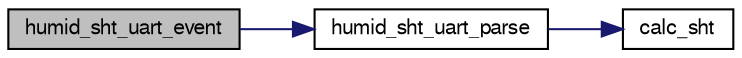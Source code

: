 digraph "humid_sht_uart_event"
{
  edge [fontname="FreeSans",fontsize="10",labelfontname="FreeSans",labelfontsize="10"];
  node [fontname="FreeSans",fontsize="10",shape=record];
  rankdir="LR";
  Node1 [label="humid_sht_uart_event",height=0.2,width=0.4,color="black", fillcolor="grey75", style="filled", fontcolor="black"];
  Node1 -> Node2 [color="midnightblue",fontsize="10",style="solid",fontname="FreeSans"];
  Node2 [label="humid_sht_uart_parse",height=0.2,width=0.4,color="black", fillcolor="white", style="filled",URL="$humid__sht__uart_8c.html#a7ce307830abca21533be9d925655064e"];
  Node2 -> Node3 [color="midnightblue",fontsize="10",style="solid",fontname="FreeSans"];
  Node3 [label="calc_sht",height=0.2,width=0.4,color="black", fillcolor="white", style="filled",URL="$humid__sht__uart_8c.html#a73fae161c1291d629d3ddd86f3c8d4ba"];
}
